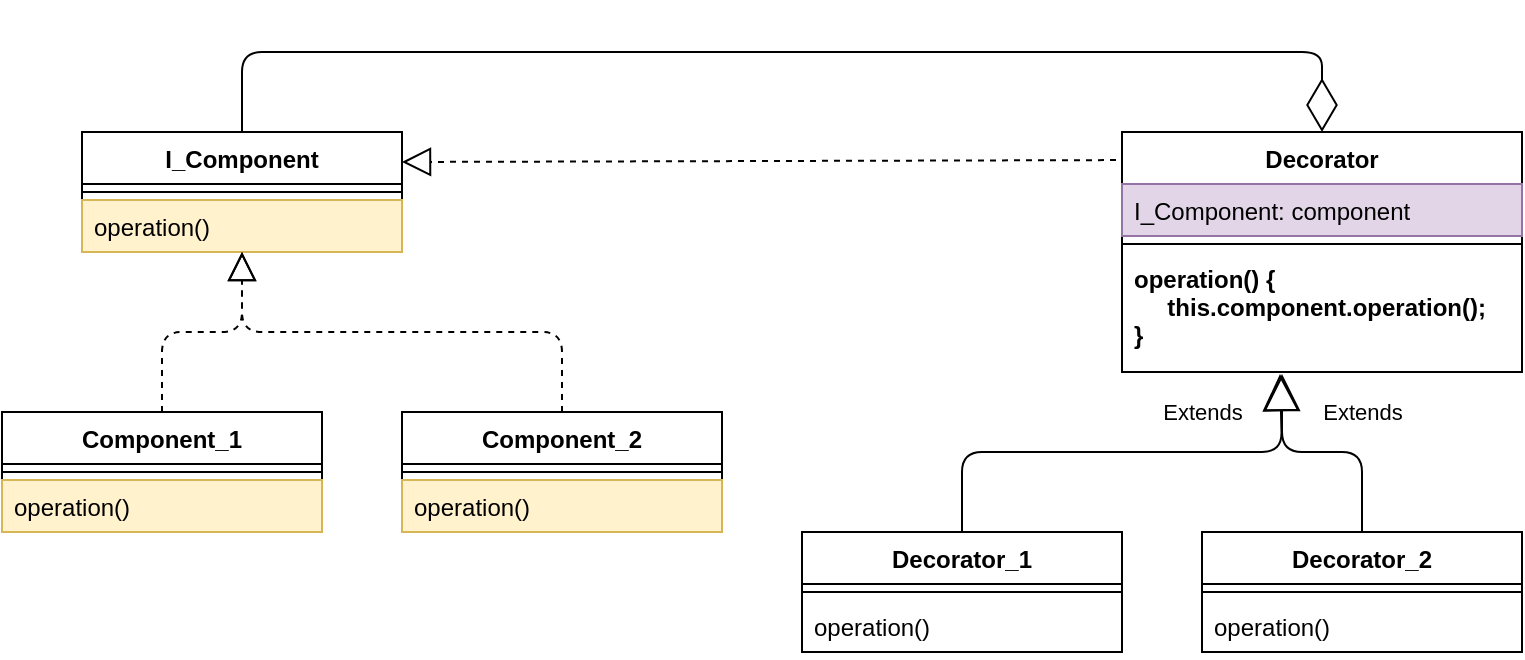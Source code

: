 <mxfile version="12.2.6" pages="1"><diagram id="UVn1GfsKNrmNGA2evH8P" name="Page-1"><mxGraphModel dx="1412" dy="757" grid="1" gridSize="10" guides="1" tooltips="1" connect="1" arrows="1" fold="1" page="1" pageScale="1" pageWidth="827" pageHeight="1169" math="0" shadow="0"><root><mxCell id="0"/><mxCell id="1" parent="0"/><mxCell id="pvGTk9ZHyHP2TGnpmEAi-5" value="I_Component" style="swimlane;fontStyle=1;align=center;verticalAlign=top;childLayout=stackLayout;horizontal=1;startSize=26;horizontalStack=0;resizeParent=1;resizeParentMax=0;resizeLast=0;collapsible=1;marginBottom=0;" vertex="1" parent="1"><mxGeometry x="80" y="120" width="160" height="60" as="geometry"><mxRectangle x="160" y="170" width="90" height="26" as="alternateBounds"/></mxGeometry></mxCell><mxCell id="pvGTk9ZHyHP2TGnpmEAi-7" value="" style="line;strokeWidth=1;fillColor=none;align=left;verticalAlign=middle;spacingTop=-1;spacingLeft=3;spacingRight=3;rotatable=0;labelPosition=right;points=[];portConstraint=eastwest;" vertex="1" parent="pvGTk9ZHyHP2TGnpmEAi-5"><mxGeometry y="26" width="160" height="8" as="geometry"/></mxCell><mxCell id="pvGTk9ZHyHP2TGnpmEAi-8" value="operation()" style="text;strokeColor=#d6b656;fillColor=#fff2cc;align=left;verticalAlign=top;spacingLeft=4;spacingRight=4;overflow=hidden;rotatable=0;points=[[0,0.5],[1,0.5]];portConstraint=eastwest;" vertex="1" parent="pvGTk9ZHyHP2TGnpmEAi-5"><mxGeometry y="34" width="160" height="26" as="geometry"/></mxCell><mxCell id="pvGTk9ZHyHP2TGnpmEAi-9" value="Decorator" style="swimlane;fontStyle=1;align=center;verticalAlign=top;childLayout=stackLayout;horizontal=1;startSize=26;horizontalStack=0;resizeParent=1;resizeParentMax=0;resizeLast=0;collapsible=1;marginBottom=0;" vertex="1" parent="1"><mxGeometry x="600" y="120" width="200" height="120" as="geometry"/></mxCell><mxCell id="pvGTk9ZHyHP2TGnpmEAi-10" value="I_Component: component" style="text;strokeColor=#9673a6;fillColor=#e1d5e7;align=left;verticalAlign=top;spacingLeft=4;spacingRight=4;overflow=hidden;rotatable=0;points=[[0,0.5],[1,0.5]];portConstraint=eastwest;" vertex="1" parent="pvGTk9ZHyHP2TGnpmEAi-9"><mxGeometry y="26" width="200" height="26" as="geometry"/></mxCell><mxCell id="pvGTk9ZHyHP2TGnpmEAi-11" value="" style="line;strokeWidth=1;fillColor=none;align=left;verticalAlign=middle;spacingTop=-1;spacingLeft=3;spacingRight=3;rotatable=0;labelPosition=right;points=[];portConstraint=eastwest;" vertex="1" parent="pvGTk9ZHyHP2TGnpmEAi-9"><mxGeometry y="52" width="200" height="8" as="geometry"/></mxCell><mxCell id="pvGTk9ZHyHP2TGnpmEAi-12" value="operation() {&#10;     this.component.operation();&#10;}" style="text;strokeColor=none;fillColor=none;align=left;verticalAlign=top;spacingLeft=4;spacingRight=4;overflow=hidden;rotatable=0;points=[[0,0.5],[1,0.5]];portConstraint=eastwest;fontFamily=Helvetica;fontStyle=1" vertex="1" parent="pvGTk9ZHyHP2TGnpmEAi-9"><mxGeometry y="60" width="200" height="60" as="geometry"/></mxCell><mxCell id="pvGTk9ZHyHP2TGnpmEAi-13" value="" style="endArrow=diamondThin;endFill=0;endSize=24;html=1;exitX=0.5;exitY=0;exitDx=0;exitDy=0;entryX=0.5;entryY=0;entryDx=0;entryDy=0;" edge="1" parent="1" source="pvGTk9ZHyHP2TGnpmEAi-5" target="pvGTk9ZHyHP2TGnpmEAi-9"><mxGeometry width="160" relative="1" as="geometry"><mxPoint x="270" y="70" as="sourcePoint"/><mxPoint x="430" y="70" as="targetPoint"/><Array as="points"><mxPoint x="160" y="80"/><mxPoint x="700" y="80"/></Array></mxGeometry></mxCell><mxCell id="pvGTk9ZHyHP2TGnpmEAi-15" value="Component_1" style="swimlane;fontStyle=1;align=center;verticalAlign=top;childLayout=stackLayout;horizontal=1;startSize=26;horizontalStack=0;resizeParent=1;resizeParentMax=0;resizeLast=0;collapsible=1;marginBottom=0;fontFamily=Helvetica;html=0;" vertex="1" parent="1"><mxGeometry x="40" y="260" width="160" height="60" as="geometry"/></mxCell><mxCell id="pvGTk9ZHyHP2TGnpmEAi-17" value="" style="line;strokeWidth=1;fillColor=none;align=left;verticalAlign=middle;spacingTop=-1;spacingLeft=3;spacingRight=3;rotatable=0;labelPosition=right;points=[];portConstraint=eastwest;" vertex="1" parent="pvGTk9ZHyHP2TGnpmEAi-15"><mxGeometry y="26" width="160" height="8" as="geometry"/></mxCell><mxCell id="pvGTk9ZHyHP2TGnpmEAi-18" value="operation()" style="text;strokeColor=#d6b656;fillColor=#fff2cc;align=left;verticalAlign=top;spacingLeft=4;spacingRight=4;overflow=hidden;rotatable=0;points=[[0,0.5],[1,0.5]];portConstraint=eastwest;" vertex="1" parent="pvGTk9ZHyHP2TGnpmEAi-15"><mxGeometry y="34" width="160" height="26" as="geometry"/></mxCell><mxCell id="pvGTk9ZHyHP2TGnpmEAi-20" value="Component_2" style="swimlane;fontStyle=1;align=center;verticalAlign=top;childLayout=stackLayout;horizontal=1;startSize=26;horizontalStack=0;resizeParent=1;resizeParentMax=0;resizeLast=0;collapsible=1;marginBottom=0;fontFamily=Helvetica;html=0;" vertex="1" parent="1"><mxGeometry x="240" y="260" width="160" height="60" as="geometry"/></mxCell><mxCell id="pvGTk9ZHyHP2TGnpmEAi-21" value="" style="line;strokeWidth=1;fillColor=none;align=left;verticalAlign=middle;spacingTop=-1;spacingLeft=3;spacingRight=3;rotatable=0;labelPosition=right;points=[];portConstraint=eastwest;" vertex="1" parent="pvGTk9ZHyHP2TGnpmEAi-20"><mxGeometry y="26" width="160" height="8" as="geometry"/></mxCell><mxCell id="pvGTk9ZHyHP2TGnpmEAi-22" value="operation()" style="text;strokeColor=#d6b656;fillColor=#fff2cc;align=left;verticalAlign=top;spacingLeft=4;spacingRight=4;overflow=hidden;rotatable=0;points=[[0,0.5],[1,0.5]];portConstraint=eastwest;" vertex="1" parent="pvGTk9ZHyHP2TGnpmEAi-20"><mxGeometry y="34" width="160" height="26" as="geometry"/></mxCell><mxCell id="pvGTk9ZHyHP2TGnpmEAi-24" value="" style="endArrow=block;dashed=1;endFill=0;endSize=12;html=1;fontFamily=Helvetica;exitX=-0.015;exitY=0.117;exitDx=0;exitDy=0;exitPerimeter=0;entryX=1;entryY=0.25;entryDx=0;entryDy=0;" edge="1" parent="1" source="pvGTk9ZHyHP2TGnpmEAi-9" target="pvGTk9ZHyHP2TGnpmEAi-5"><mxGeometry width="160" relative="1" as="geometry"><mxPoint x="370" y="180" as="sourcePoint"/><mxPoint x="530" y="180" as="targetPoint"/></mxGeometry></mxCell><mxCell id="pvGTk9ZHyHP2TGnpmEAi-25" value="" style="endArrow=block;dashed=1;endFill=0;endSize=12;html=1;fontFamily=Helvetica;exitX=0.5;exitY=0;exitDx=0;exitDy=0;entryX=0.5;entryY=1;entryDx=0;entryDy=0;" edge="1" parent="1" source="pvGTk9ZHyHP2TGnpmEAi-15" target="pvGTk9ZHyHP2TGnpmEAi-5"><mxGeometry width="160" relative="1" as="geometry"><mxPoint x="150" y="220" as="sourcePoint"/><mxPoint x="310" y="220" as="targetPoint"/><Array as="points"><mxPoint x="120" y="220"/><mxPoint x="160" y="220"/></Array></mxGeometry></mxCell><mxCell id="pvGTk9ZHyHP2TGnpmEAi-26" value="" style="endArrow=block;dashed=1;endFill=0;endSize=12;html=1;fontFamily=Helvetica;exitX=0.5;exitY=0;exitDx=0;exitDy=0;" edge="1" parent="1" source="pvGTk9ZHyHP2TGnpmEAi-20"><mxGeometry width="160" relative="1" as="geometry"><mxPoint x="360" y="190" as="sourcePoint"/><mxPoint x="160" y="180" as="targetPoint"/><Array as="points"><mxPoint x="320" y="220"/><mxPoint x="160" y="220"/></Array></mxGeometry></mxCell><mxCell id="pvGTk9ZHyHP2TGnpmEAi-27" value="Decorator_2" style="swimlane;fontStyle=1;align=center;verticalAlign=top;childLayout=stackLayout;horizontal=1;startSize=26;horizontalStack=0;resizeParent=1;resizeParentMax=0;resizeLast=0;collapsible=1;marginBottom=0;fontFamily=Helvetica;html=0;" vertex="1" parent="1"><mxGeometry x="640" y="320" width="160" height="60" as="geometry"/></mxCell><mxCell id="pvGTk9ZHyHP2TGnpmEAi-29" value="" style="line;strokeWidth=1;fillColor=none;align=left;verticalAlign=middle;spacingTop=-1;spacingLeft=3;spacingRight=3;rotatable=0;labelPosition=right;points=[];portConstraint=eastwest;" vertex="1" parent="pvGTk9ZHyHP2TGnpmEAi-27"><mxGeometry y="26" width="160" height="8" as="geometry"/></mxCell><mxCell id="pvGTk9ZHyHP2TGnpmEAi-30" value="operation()" style="text;strokeColor=none;fillColor=none;align=left;verticalAlign=top;spacingLeft=4;spacingRight=4;overflow=hidden;rotatable=0;points=[[0,0.5],[1,0.5]];portConstraint=eastwest;" vertex="1" parent="pvGTk9ZHyHP2TGnpmEAi-27"><mxGeometry y="34" width="160" height="26" as="geometry"/></mxCell><mxCell id="pvGTk9ZHyHP2TGnpmEAi-31" value="Decorator_1" style="swimlane;fontStyle=1;align=center;verticalAlign=top;childLayout=stackLayout;horizontal=1;startSize=26;horizontalStack=0;resizeParent=1;resizeParentMax=0;resizeLast=0;collapsible=1;marginBottom=0;fontFamily=Helvetica;html=0;" vertex="1" parent="1"><mxGeometry x="440" y="320" width="160" height="60" as="geometry"/></mxCell><mxCell id="pvGTk9ZHyHP2TGnpmEAi-33" value="" style="line;strokeWidth=1;fillColor=none;align=left;verticalAlign=middle;spacingTop=-1;spacingLeft=3;spacingRight=3;rotatable=0;labelPosition=right;points=[];portConstraint=eastwest;" vertex="1" parent="pvGTk9ZHyHP2TGnpmEAi-31"><mxGeometry y="26" width="160" height="8" as="geometry"/></mxCell><mxCell id="pvGTk9ZHyHP2TGnpmEAi-34" value="operation()" style="text;strokeColor=none;fillColor=none;align=left;verticalAlign=top;spacingLeft=4;spacingRight=4;overflow=hidden;rotatable=0;points=[[0,0.5],[1,0.5]];portConstraint=eastwest;" vertex="1" parent="pvGTk9ZHyHP2TGnpmEAi-31"><mxGeometry y="34" width="160" height="26" as="geometry"/></mxCell><mxCell id="pvGTk9ZHyHP2TGnpmEAi-35" value="Extends" style="endArrow=block;endSize=16;endFill=0;html=1;fontFamily=Helvetica;exitX=0.5;exitY=0;exitDx=0;exitDy=0;entryX=0.395;entryY=1.017;entryDx=0;entryDy=0;entryPerimeter=0;" edge="1" parent="1" source="pvGTk9ZHyHP2TGnpmEAi-31" target="pvGTk9ZHyHP2TGnpmEAi-12"><mxGeometry x="0.339" y="20" width="160" relative="1" as="geometry"><mxPoint x="620" y="260" as="sourcePoint"/><mxPoint x="780" y="260" as="targetPoint"/><Array as="points"><mxPoint x="520" y="280"/><mxPoint x="680" y="280"/></Array><mxPoint as="offset"/></mxGeometry></mxCell><mxCell id="pvGTk9ZHyHP2TGnpmEAi-36" value="Extends" style="endArrow=block;endSize=16;endFill=0;html=1;fontFamily=Helvetica;exitX=0.5;exitY=0;exitDx=0;exitDy=0;entryX=0.4;entryY=1.017;entryDx=0;entryDy=0;entryPerimeter=0;" edge="1" parent="1" source="pvGTk9ZHyHP2TGnpmEAi-27" target="pvGTk9ZHyHP2TGnpmEAi-12"><mxGeometry x="-0.328" y="20" width="160" relative="1" as="geometry"><mxPoint x="640" y="440" as="sourcePoint"/><mxPoint x="700" y="240" as="targetPoint"/><Array as="points"><mxPoint x="720" y="280"/><mxPoint x="680" y="280"/></Array><mxPoint y="-40" as="offset"/></mxGeometry></mxCell></root></mxGraphModel></diagram></mxfile>
